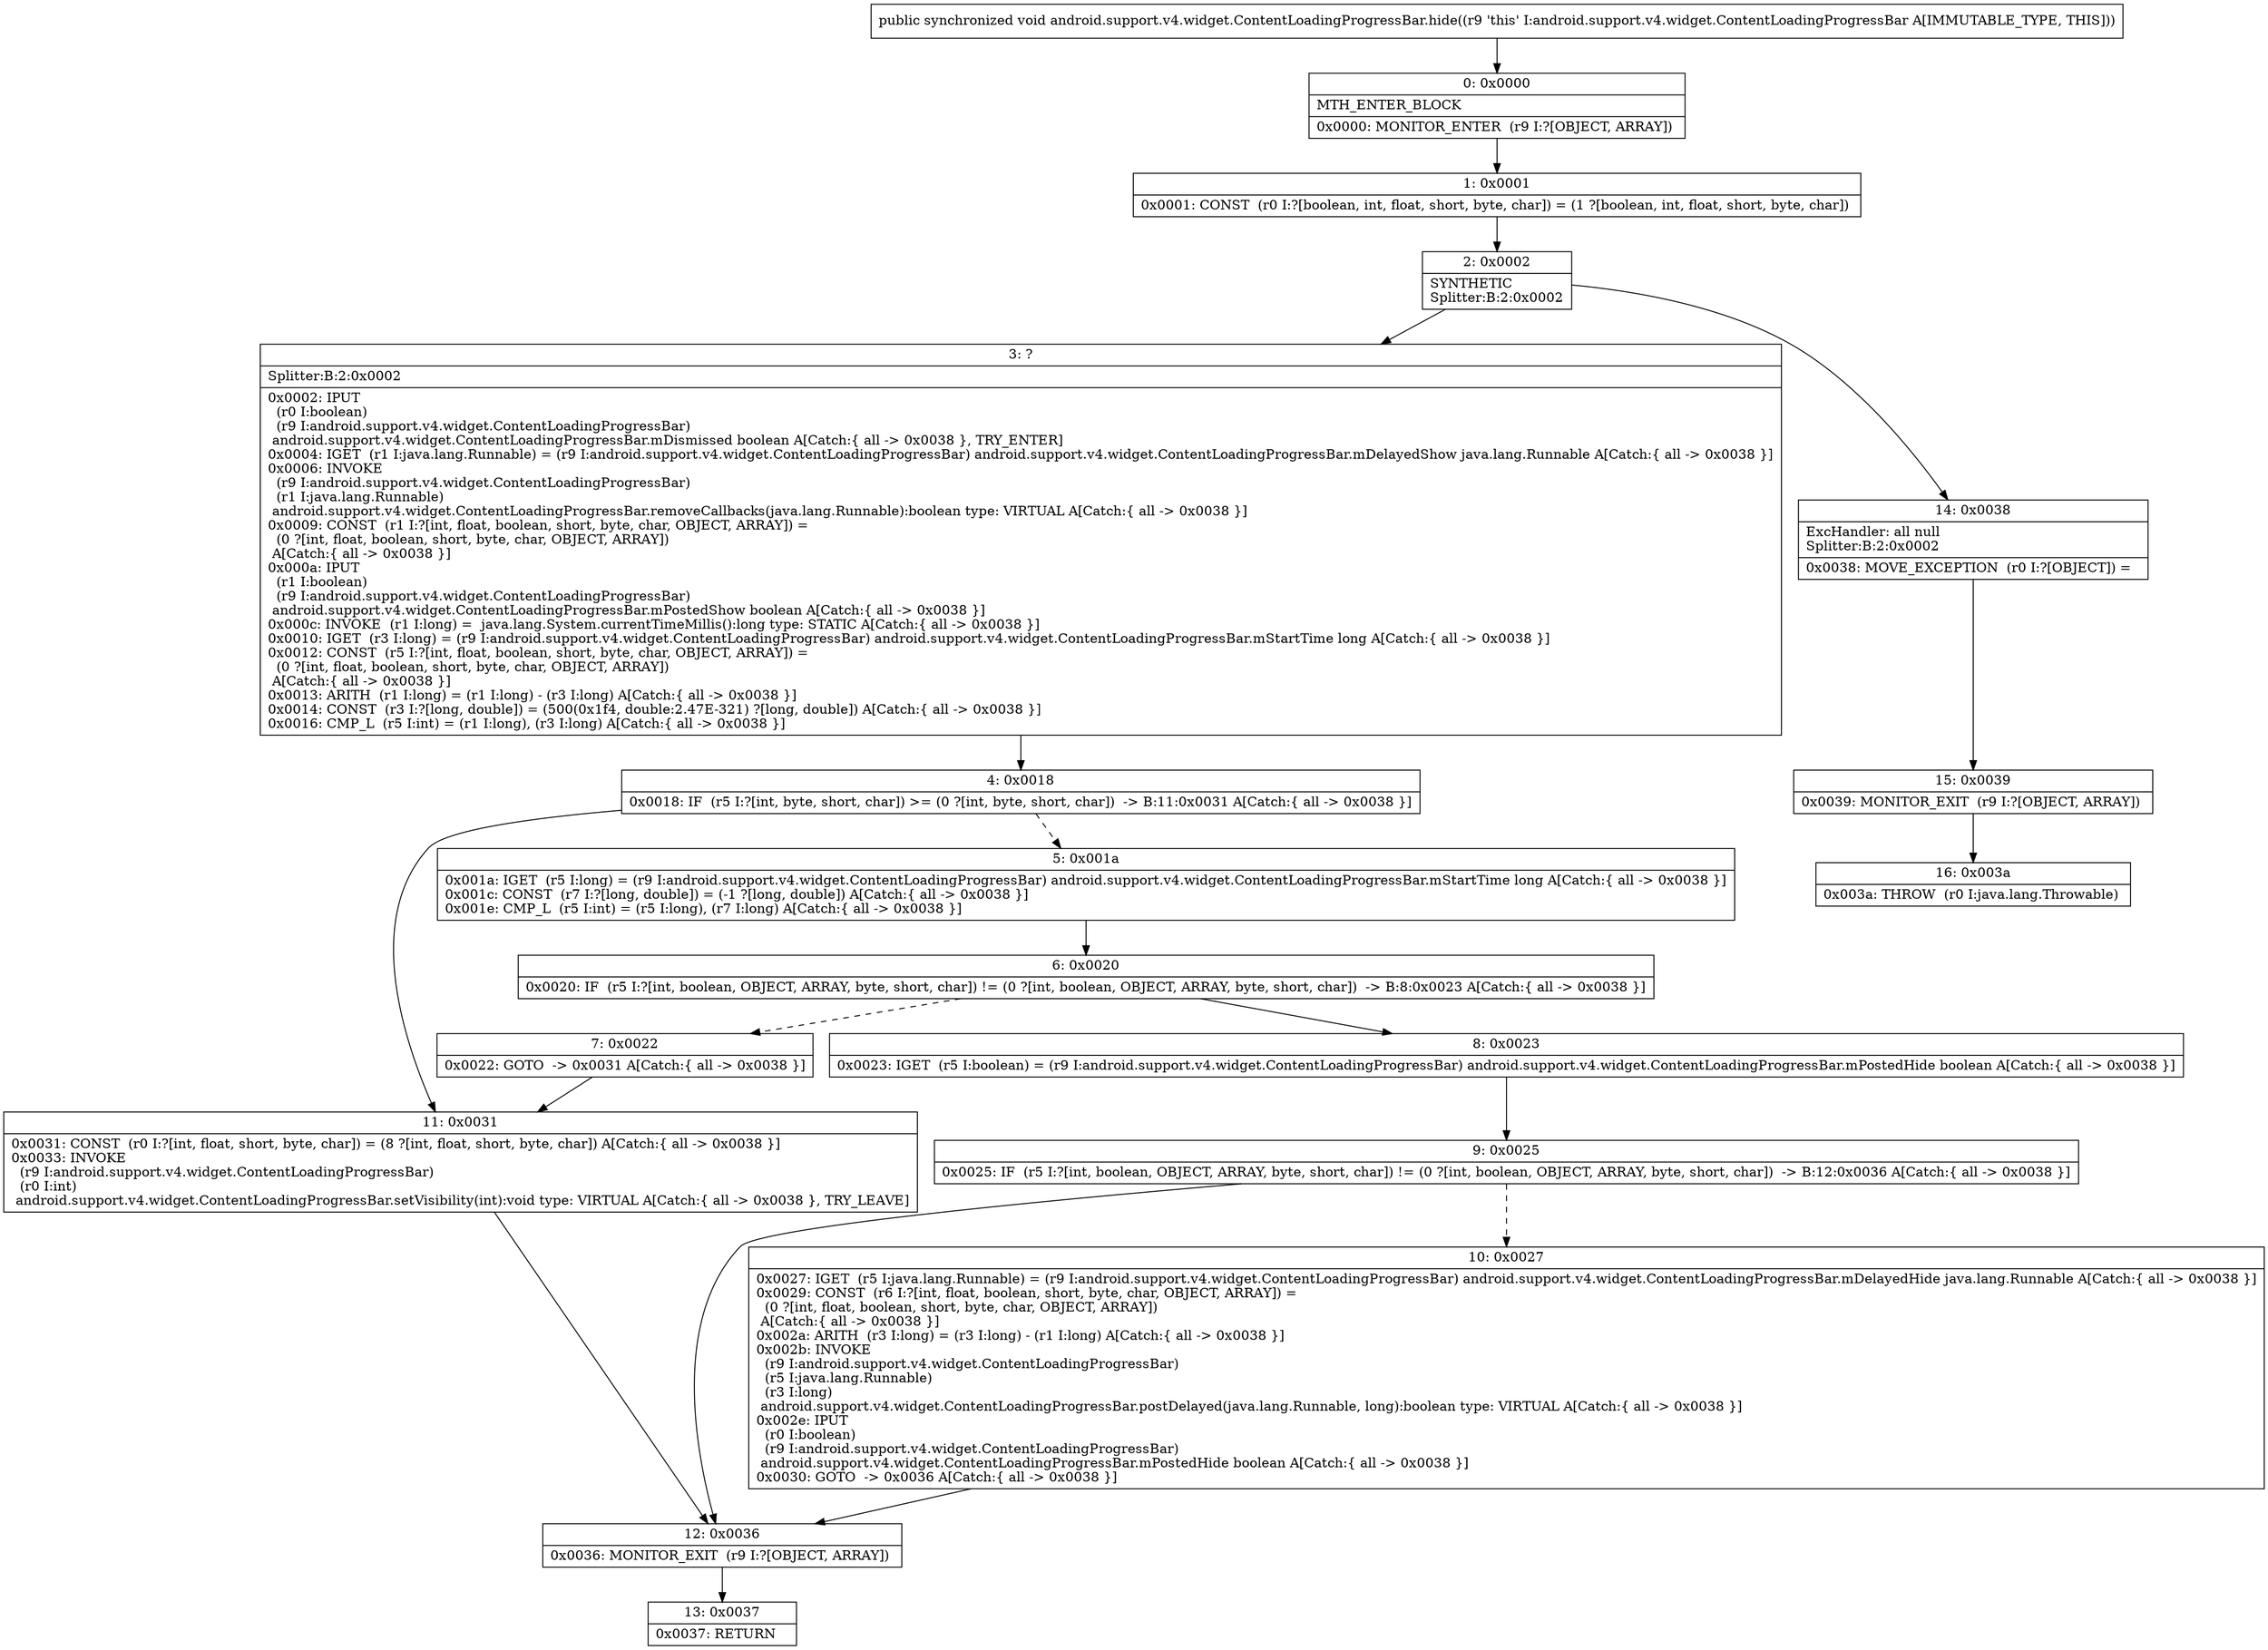 digraph "CFG forandroid.support.v4.widget.ContentLoadingProgressBar.hide()V" {
Node_0 [shape=record,label="{0\:\ 0x0000|MTH_ENTER_BLOCK\l|0x0000: MONITOR_ENTER  (r9 I:?[OBJECT, ARRAY]) \l}"];
Node_1 [shape=record,label="{1\:\ 0x0001|0x0001: CONST  (r0 I:?[boolean, int, float, short, byte, char]) = (1 ?[boolean, int, float, short, byte, char]) \l}"];
Node_2 [shape=record,label="{2\:\ 0x0002|SYNTHETIC\lSplitter:B:2:0x0002\l}"];
Node_3 [shape=record,label="{3\:\ ?|Splitter:B:2:0x0002\l|0x0002: IPUT  \l  (r0 I:boolean)\l  (r9 I:android.support.v4.widget.ContentLoadingProgressBar)\l android.support.v4.widget.ContentLoadingProgressBar.mDismissed boolean A[Catch:\{ all \-\> 0x0038 \}, TRY_ENTER]\l0x0004: IGET  (r1 I:java.lang.Runnable) = (r9 I:android.support.v4.widget.ContentLoadingProgressBar) android.support.v4.widget.ContentLoadingProgressBar.mDelayedShow java.lang.Runnable A[Catch:\{ all \-\> 0x0038 \}]\l0x0006: INVOKE  \l  (r9 I:android.support.v4.widget.ContentLoadingProgressBar)\l  (r1 I:java.lang.Runnable)\l android.support.v4.widget.ContentLoadingProgressBar.removeCallbacks(java.lang.Runnable):boolean type: VIRTUAL A[Catch:\{ all \-\> 0x0038 \}]\l0x0009: CONST  (r1 I:?[int, float, boolean, short, byte, char, OBJECT, ARRAY]) = \l  (0 ?[int, float, boolean, short, byte, char, OBJECT, ARRAY])\l A[Catch:\{ all \-\> 0x0038 \}]\l0x000a: IPUT  \l  (r1 I:boolean)\l  (r9 I:android.support.v4.widget.ContentLoadingProgressBar)\l android.support.v4.widget.ContentLoadingProgressBar.mPostedShow boolean A[Catch:\{ all \-\> 0x0038 \}]\l0x000c: INVOKE  (r1 I:long) =  java.lang.System.currentTimeMillis():long type: STATIC A[Catch:\{ all \-\> 0x0038 \}]\l0x0010: IGET  (r3 I:long) = (r9 I:android.support.v4.widget.ContentLoadingProgressBar) android.support.v4.widget.ContentLoadingProgressBar.mStartTime long A[Catch:\{ all \-\> 0x0038 \}]\l0x0012: CONST  (r5 I:?[int, float, boolean, short, byte, char, OBJECT, ARRAY]) = \l  (0 ?[int, float, boolean, short, byte, char, OBJECT, ARRAY])\l A[Catch:\{ all \-\> 0x0038 \}]\l0x0013: ARITH  (r1 I:long) = (r1 I:long) \- (r3 I:long) A[Catch:\{ all \-\> 0x0038 \}]\l0x0014: CONST  (r3 I:?[long, double]) = (500(0x1f4, double:2.47E\-321) ?[long, double]) A[Catch:\{ all \-\> 0x0038 \}]\l0x0016: CMP_L  (r5 I:int) = (r1 I:long), (r3 I:long) A[Catch:\{ all \-\> 0x0038 \}]\l}"];
Node_4 [shape=record,label="{4\:\ 0x0018|0x0018: IF  (r5 I:?[int, byte, short, char]) \>= (0 ?[int, byte, short, char])  \-\> B:11:0x0031 A[Catch:\{ all \-\> 0x0038 \}]\l}"];
Node_5 [shape=record,label="{5\:\ 0x001a|0x001a: IGET  (r5 I:long) = (r9 I:android.support.v4.widget.ContentLoadingProgressBar) android.support.v4.widget.ContentLoadingProgressBar.mStartTime long A[Catch:\{ all \-\> 0x0038 \}]\l0x001c: CONST  (r7 I:?[long, double]) = (\-1 ?[long, double]) A[Catch:\{ all \-\> 0x0038 \}]\l0x001e: CMP_L  (r5 I:int) = (r5 I:long), (r7 I:long) A[Catch:\{ all \-\> 0x0038 \}]\l}"];
Node_6 [shape=record,label="{6\:\ 0x0020|0x0020: IF  (r5 I:?[int, boolean, OBJECT, ARRAY, byte, short, char]) != (0 ?[int, boolean, OBJECT, ARRAY, byte, short, char])  \-\> B:8:0x0023 A[Catch:\{ all \-\> 0x0038 \}]\l}"];
Node_7 [shape=record,label="{7\:\ 0x0022|0x0022: GOTO  \-\> 0x0031 A[Catch:\{ all \-\> 0x0038 \}]\l}"];
Node_8 [shape=record,label="{8\:\ 0x0023|0x0023: IGET  (r5 I:boolean) = (r9 I:android.support.v4.widget.ContentLoadingProgressBar) android.support.v4.widget.ContentLoadingProgressBar.mPostedHide boolean A[Catch:\{ all \-\> 0x0038 \}]\l}"];
Node_9 [shape=record,label="{9\:\ 0x0025|0x0025: IF  (r5 I:?[int, boolean, OBJECT, ARRAY, byte, short, char]) != (0 ?[int, boolean, OBJECT, ARRAY, byte, short, char])  \-\> B:12:0x0036 A[Catch:\{ all \-\> 0x0038 \}]\l}"];
Node_10 [shape=record,label="{10\:\ 0x0027|0x0027: IGET  (r5 I:java.lang.Runnable) = (r9 I:android.support.v4.widget.ContentLoadingProgressBar) android.support.v4.widget.ContentLoadingProgressBar.mDelayedHide java.lang.Runnable A[Catch:\{ all \-\> 0x0038 \}]\l0x0029: CONST  (r6 I:?[int, float, boolean, short, byte, char, OBJECT, ARRAY]) = \l  (0 ?[int, float, boolean, short, byte, char, OBJECT, ARRAY])\l A[Catch:\{ all \-\> 0x0038 \}]\l0x002a: ARITH  (r3 I:long) = (r3 I:long) \- (r1 I:long) A[Catch:\{ all \-\> 0x0038 \}]\l0x002b: INVOKE  \l  (r9 I:android.support.v4.widget.ContentLoadingProgressBar)\l  (r5 I:java.lang.Runnable)\l  (r3 I:long)\l android.support.v4.widget.ContentLoadingProgressBar.postDelayed(java.lang.Runnable, long):boolean type: VIRTUAL A[Catch:\{ all \-\> 0x0038 \}]\l0x002e: IPUT  \l  (r0 I:boolean)\l  (r9 I:android.support.v4.widget.ContentLoadingProgressBar)\l android.support.v4.widget.ContentLoadingProgressBar.mPostedHide boolean A[Catch:\{ all \-\> 0x0038 \}]\l0x0030: GOTO  \-\> 0x0036 A[Catch:\{ all \-\> 0x0038 \}]\l}"];
Node_11 [shape=record,label="{11\:\ 0x0031|0x0031: CONST  (r0 I:?[int, float, short, byte, char]) = (8 ?[int, float, short, byte, char]) A[Catch:\{ all \-\> 0x0038 \}]\l0x0033: INVOKE  \l  (r9 I:android.support.v4.widget.ContentLoadingProgressBar)\l  (r0 I:int)\l android.support.v4.widget.ContentLoadingProgressBar.setVisibility(int):void type: VIRTUAL A[Catch:\{ all \-\> 0x0038 \}, TRY_LEAVE]\l}"];
Node_12 [shape=record,label="{12\:\ 0x0036|0x0036: MONITOR_EXIT  (r9 I:?[OBJECT, ARRAY]) \l}"];
Node_13 [shape=record,label="{13\:\ 0x0037|0x0037: RETURN   \l}"];
Node_14 [shape=record,label="{14\:\ 0x0038|ExcHandler: all null\lSplitter:B:2:0x0002\l|0x0038: MOVE_EXCEPTION  (r0 I:?[OBJECT]) =  \l}"];
Node_15 [shape=record,label="{15\:\ 0x0039|0x0039: MONITOR_EXIT  (r9 I:?[OBJECT, ARRAY]) \l}"];
Node_16 [shape=record,label="{16\:\ 0x003a|0x003a: THROW  (r0 I:java.lang.Throwable) \l}"];
MethodNode[shape=record,label="{public synchronized void android.support.v4.widget.ContentLoadingProgressBar.hide((r9 'this' I:android.support.v4.widget.ContentLoadingProgressBar A[IMMUTABLE_TYPE, THIS])) }"];
MethodNode -> Node_0;
Node_0 -> Node_1;
Node_1 -> Node_2;
Node_2 -> Node_3;
Node_2 -> Node_14;
Node_3 -> Node_4;
Node_4 -> Node_5[style=dashed];
Node_4 -> Node_11;
Node_5 -> Node_6;
Node_6 -> Node_7[style=dashed];
Node_6 -> Node_8;
Node_7 -> Node_11;
Node_8 -> Node_9;
Node_9 -> Node_10[style=dashed];
Node_9 -> Node_12;
Node_10 -> Node_12;
Node_11 -> Node_12;
Node_12 -> Node_13;
Node_14 -> Node_15;
Node_15 -> Node_16;
}

